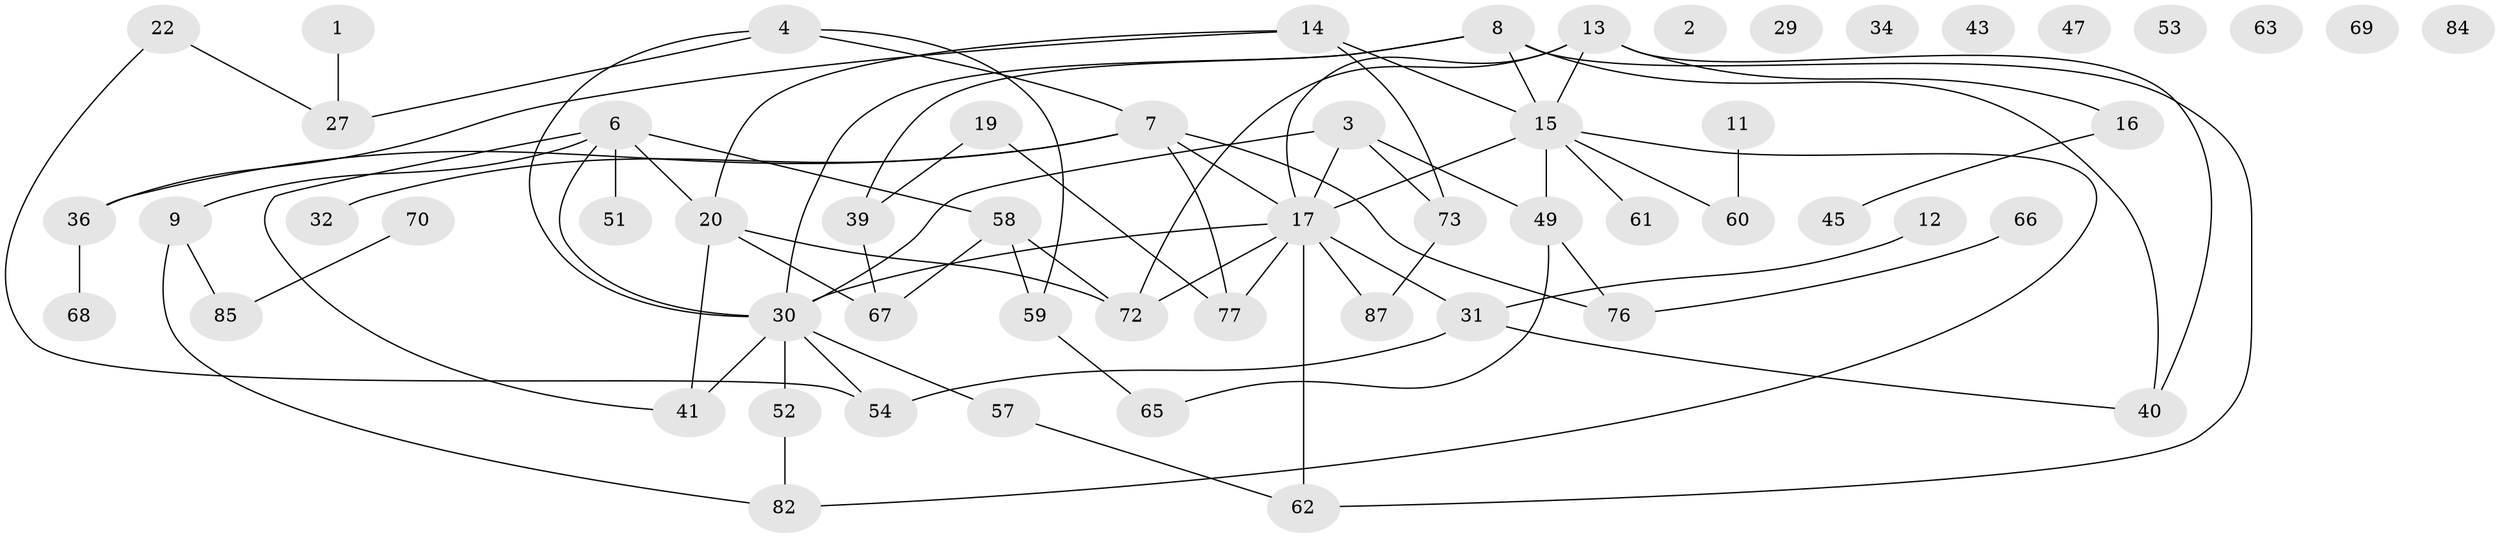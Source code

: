 // original degree distribution, {1: 0.1875, 0: 0.09375, 2: 0.22916666666666666, 5: 0.08333333333333333, 4: 0.13541666666666666, 3: 0.22916666666666666, 7: 0.020833333333333332, 6: 0.020833333333333332}
// Generated by graph-tools (version 1.1) at 2025/16/03/04/25 18:16:35]
// undirected, 57 vertices, 76 edges
graph export_dot {
graph [start="1"]
  node [color=gray90,style=filled];
  1;
  2;
  3 [super="+10"];
  4 [super="+89+5"];
  6 [super="+28+44"];
  7 [super="+25"];
  8;
  9 [super="+33"];
  11 [super="+46"];
  12;
  13 [super="+92"];
  14 [super="+56+23"];
  15 [super="+18+42"];
  16 [super="+21"];
  17 [super="+38+48"];
  19 [super="+35"];
  20 [super="+24"];
  22;
  27;
  29;
  30 [super="+71"];
  31 [super="+37"];
  32;
  34;
  36 [super="+75"];
  39;
  40;
  41 [super="+96+64"];
  43;
  45;
  47;
  49 [super="+50+79"];
  51;
  52 [super="+88"];
  53;
  54;
  57;
  58;
  59 [super="+78"];
  60;
  61;
  62;
  63;
  65;
  66;
  67;
  68;
  69;
  70;
  72;
  73;
  76;
  77;
  82;
  84;
  85;
  87;
  1 -- 27;
  3 -- 73;
  3 -- 30 [weight=2];
  3 -- 49;
  3 -- 17 [weight=3];
  4 -- 27;
  4 -- 30 [weight=2];
  4 -- 59 [weight=2];
  4 -- 7;
  6 -- 58 [weight=2];
  6 -- 20;
  6 -- 41;
  6 -- 30;
  6 -- 9;
  6 -- 51;
  7 -- 32;
  7 -- 17;
  7 -- 36;
  7 -- 76;
  7 -- 77;
  8 -- 30;
  8 -- 39;
  8 -- 40;
  8 -- 62;
  8 -- 15;
  9 -- 82;
  9 -- 85;
  11 -- 60;
  12 -- 31;
  13 -- 40;
  13 -- 72;
  13 -- 15;
  13 -- 16;
  13 -- 17;
  14 -- 73;
  14 -- 36;
  14 -- 15;
  14 -- 20;
  15 -- 82;
  15 -- 49;
  15 -- 61;
  15 -- 17 [weight=2];
  15 -- 60;
  16 -- 45;
  17 -- 30;
  17 -- 31;
  17 -- 72;
  17 -- 77;
  17 -- 87;
  17 -- 62 [weight=2];
  19 -- 39;
  19 -- 77;
  20 -- 67;
  20 -- 72;
  20 -- 41;
  22 -- 27;
  22 -- 54;
  30 -- 52;
  30 -- 54;
  30 -- 41;
  30 -- 57;
  31 -- 40;
  31 -- 54;
  36 -- 68;
  39 -- 67;
  49 -- 76;
  49 -- 65;
  52 -- 82;
  57 -- 62;
  58 -- 67;
  58 -- 72;
  58 -- 59;
  59 -- 65;
  66 -- 76;
  70 -- 85;
  73 -- 87;
}

